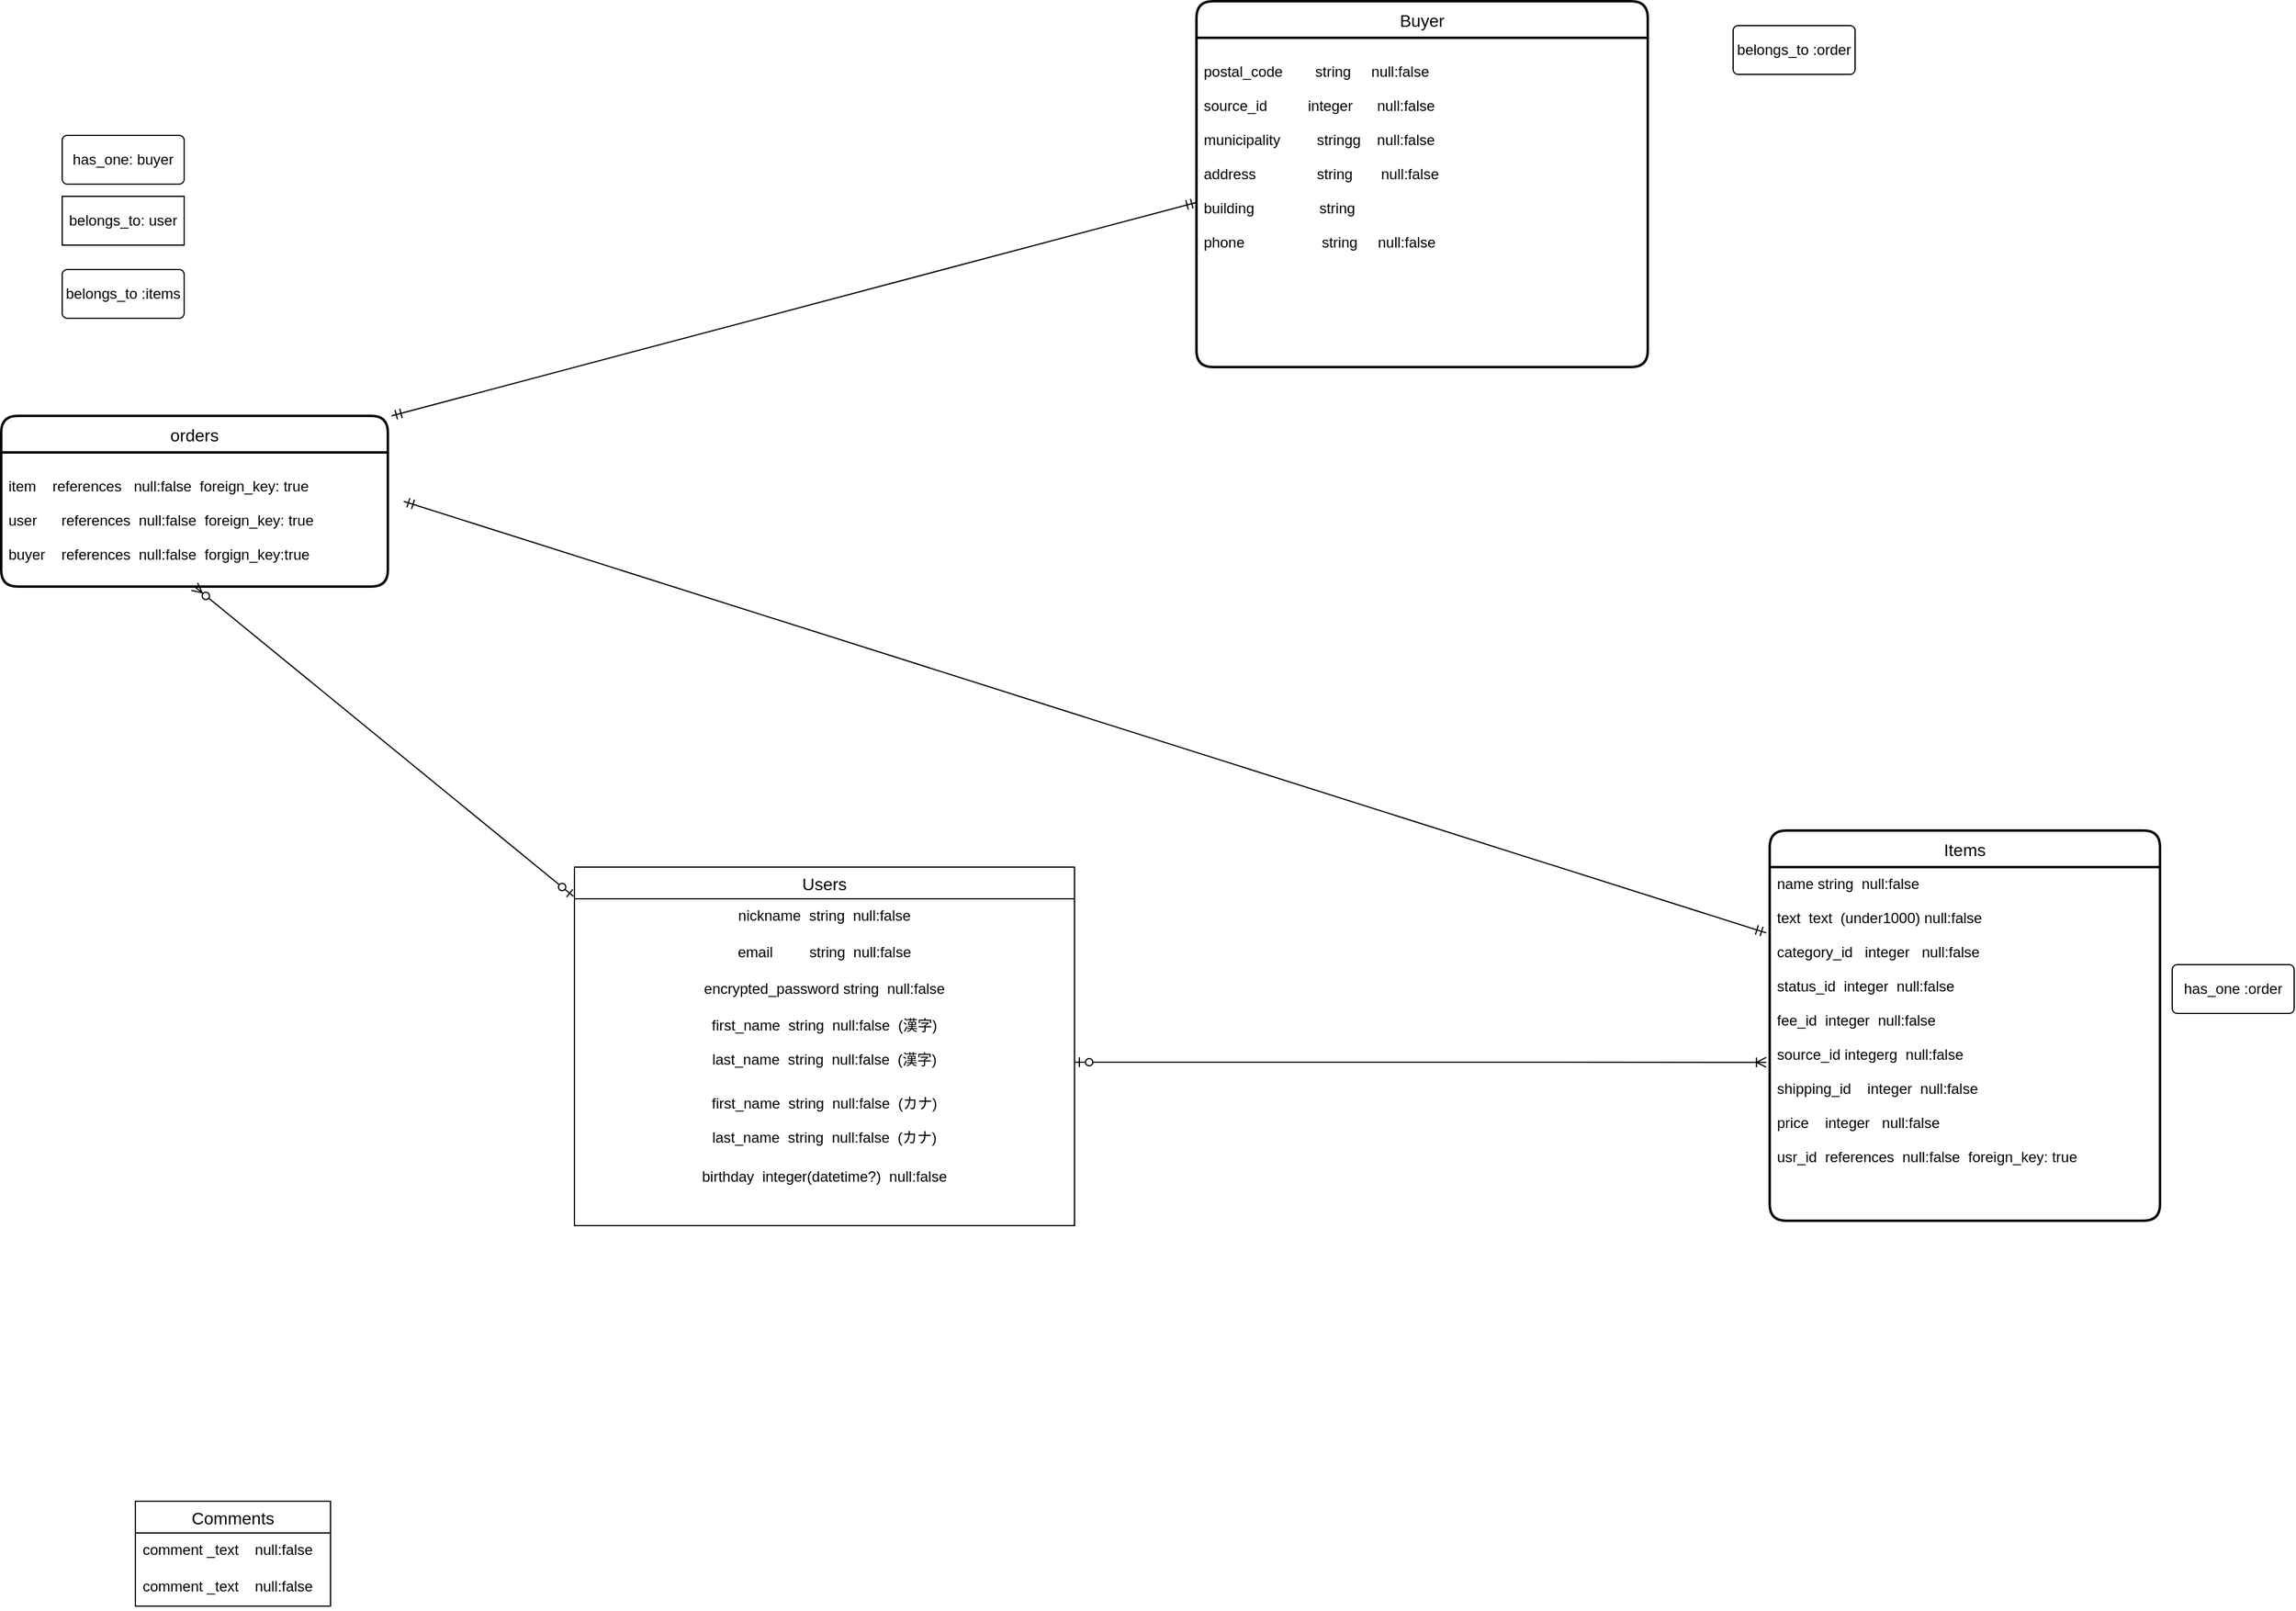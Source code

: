 <mxfile version="13.6.5">
    <diagram id="6sOw9x7CiEr7s7SWxQgY" name="ページ1">
        <mxGraphModel dx="4897" dy="3968" grid="1" gridSize="10" guides="1" tooltips="1" connect="1" arrows="1" fold="1" page="1" pageScale="1" pageWidth="827" pageHeight="1169" math="0" shadow="0">
            <root>
                <mxCell id="0"/>
                <mxCell id="1" parent="0"/>
                <mxCell id="45" value="Comments" style="swimlane;fontStyle=0;childLayout=stackLayout;horizontal=1;startSize=26;horizontalStack=0;resizeParent=1;resizeParentMax=0;resizeLast=0;collapsible=1;marginBottom=0;align=center;fontSize=14;" parent="1" vertex="1">
                    <mxGeometry x="-2050" y="-460" width="160" height="86" as="geometry"/>
                </mxCell>
                <mxCell id="71" value="comment _text    null:false" style="text;strokeColor=none;fillColor=none;spacingLeft=4;spacingRight=4;overflow=hidden;rotatable=0;points=[[0,0.5],[1,0.5]];portConstraint=eastwest;fontSize=12;" parent="45" vertex="1">
                    <mxGeometry y="26" width="160" height="30" as="geometry"/>
                </mxCell>
                <mxCell id="48" value="comment _text    null:false" style="text;strokeColor=none;fillColor=none;spacingLeft=4;spacingRight=4;overflow=hidden;rotatable=0;points=[[0,0.5],[1,0.5]];portConstraint=eastwest;fontSize=12;" parent="45" vertex="1">
                    <mxGeometry y="56" width="160" height="30" as="geometry"/>
                </mxCell>
                <mxCell id="89" value="" style="edgeStyle=entityRelationEdgeStyle;fontSize=12;html=1;endArrow=ERoneToMany;startArrow=ERzeroToOne;entryX=-0.009;entryY=0.552;entryDx=0;entryDy=0;entryPerimeter=0;" parent="1" target="44" edge="1">
                    <mxGeometry width="100" height="100" relative="1" as="geometry">
                        <mxPoint x="-1280" y="-820" as="sourcePoint"/>
                        <mxPoint x="-1180" y="-920" as="targetPoint"/>
                    </mxGeometry>
                </mxCell>
                <mxCell id="15" value="Users" style="swimlane;fontStyle=0;childLayout=stackLayout;horizontal=1;startSize=26;horizontalStack=0;resizeParent=1;resizeParentMax=0;resizeLast=0;collapsible=1;marginBottom=0;align=center;fontSize=14;" parent="1" vertex="1">
                    <mxGeometry x="-1690" y="-980" width="410" height="294" as="geometry"/>
                </mxCell>
                <mxCell id="17" value="nickname  string  null:false" style="text;strokeColor=none;fillColor=none;spacingLeft=4;spacingRight=4;overflow=hidden;rotatable=0;points=[[0,0.5],[1,0.5]];portConstraint=eastwest;fontSize=12;align=center;fontStyle=0;labelBorderColor=none;" parent="15" vertex="1">
                    <mxGeometry y="26" width="410" height="30" as="geometry"/>
                </mxCell>
                <mxCell id="16" value="email         string  null:false" style="text;strokeColor=none;fillColor=none;spacingLeft=4;spacingRight=4;overflow=hidden;rotatable=0;points=[[0,0.5],[1,0.5]];portConstraint=eastwest;fontSize=12;align=center;fontStyle=0" parent="15" vertex="1">
                    <mxGeometry y="56" width="410" height="30" as="geometry"/>
                </mxCell>
                <mxCell id="20" value="encrypted_password string  null:false" style="text;strokeColor=none;fillColor=none;spacingLeft=4;spacingRight=4;overflow=hidden;rotatable=0;points=[[0,0.5],[1,0.5]];portConstraint=eastwest;fontSize=12;align=center;" parent="15" vertex="1">
                    <mxGeometry y="86" width="410" height="30" as="geometry"/>
                </mxCell>
                <mxCell id="21" value="first_name  string  null:false  (漢字)&#10;&#10;last_name  string  null:false  (漢字)&#10;&#10;" style="text;strokeColor=none;fillColor=none;spacingLeft=4;spacingRight=4;overflow=hidden;rotatable=0;points=[[0,0.5],[1,0.5]];portConstraint=eastwest;fontSize=12;align=center;" parent="15" vertex="1">
                    <mxGeometry y="116" width="410" height="64" as="geometry"/>
                </mxCell>
                <mxCell id="22" value="first_name  string  null:false  (カナ)&#10;&#10;last_name  string  null:false  (カナ)" style="text;strokeColor=none;fillColor=none;spacingLeft=4;spacingRight=4;overflow=hidden;rotatable=0;points=[[0,0.5],[1,0.5]];portConstraint=eastwest;fontSize=12;align=center;" parent="15" vertex="1">
                    <mxGeometry y="180" width="410" height="60" as="geometry"/>
                </mxCell>
                <mxCell id="23" value="birthday  integer(datetime?)  null:false" style="text;strokeColor=none;fillColor=none;spacingLeft=4;spacingRight=4;overflow=hidden;rotatable=0;points=[[0,0.5],[1,0.5]];portConstraint=eastwest;fontSize=12;align=center;" parent="15" vertex="1">
                    <mxGeometry y="240" width="410" height="54" as="geometry"/>
                </mxCell>
                <mxCell id="43" value="Items" style="swimlane;childLayout=stackLayout;horizontal=1;startSize=30;horizontalStack=0;rounded=1;fontSize=14;fontStyle=0;strokeWidth=2;resizeParent=0;resizeLast=1;shadow=0;dashed=0;align=center;" parent="1" vertex="1">
                    <mxGeometry x="-710" y="-1010" width="320" height="320" as="geometry"/>
                </mxCell>
                <mxCell id="44" value="name string  null:false&#10;&#10;text  text  (under1000) null:false&#10;&#10;category_id   integer   null:false&#10;&#10;status_id  integer  null:false&#10;&#10;fee_id  integer  null:false&#10;&#10;source_id integerg  null:false&#10;&#10;shipping_id    integer  null:false&#10;&#10;price    integer   null:false&#10;&#10;usr_id  references  null:false  foreign_key: true" style="align=left;strokeColor=none;fillColor=none;spacingLeft=4;fontSize=12;verticalAlign=top;resizable=0;rotatable=0;part=1;" parent="43" vertex="1">
                    <mxGeometry y="30" width="320" height="290" as="geometry"/>
                </mxCell>
                <mxCell id="83" style="edgeStyle=orthogonalEdgeStyle;rounded=0;orthogonalLoop=1;jettySize=auto;html=1;exitX=0.5;exitY=1;exitDx=0;exitDy=0;" parent="43" source="44" target="44" edge="1">
                    <mxGeometry relative="1" as="geometry"/>
                </mxCell>
                <mxCell id="108" value="belongs_to: user" style="whiteSpace=wrap;html=1;align=center;" parent="1" vertex="1">
                    <mxGeometry x="-2110" y="-1530" width="100" height="40" as="geometry"/>
                </mxCell>
                <mxCell id="109" value="belongs_to :items" style="rounded=1;arcSize=10;whiteSpace=wrap;html=1;align=center;" vertex="1" parent="1">
                    <mxGeometry x="-2110" y="-1470" width="100" height="40" as="geometry"/>
                </mxCell>
                <mxCell id="110" value="belongs_to :order" style="rounded=1;arcSize=10;whiteSpace=wrap;html=1;align=center;" vertex="1" parent="1">
                    <mxGeometry x="-740" y="-1670" width="100" height="40" as="geometry"/>
                </mxCell>
                <mxCell id="113" value="" style="fontSize=12;html=1;endArrow=ERmandOne;startArrow=ERmandOne;exitX=-0.009;exitY=0.186;exitDx=0;exitDy=0;entryX=1;entryY=1;entryDx=0;entryDy=0;exitPerimeter=0;" edge="1" parent="1" source="44">
                    <mxGeometry width="100" height="100" relative="1" as="geometry">
                        <mxPoint x="-1219.99" y="-1490.0" as="sourcePoint"/>
                        <mxPoint x="-1830" y="-1279.89" as="targetPoint"/>
                    </mxGeometry>
                </mxCell>
                <mxCell id="114" value="has_one :order" style="rounded=1;arcSize=10;whiteSpace=wrap;html=1;align=center;" vertex="1" parent="1">
                    <mxGeometry x="-380" y="-900" width="100" height="40" as="geometry"/>
                </mxCell>
                <mxCell id="62" value="Buyer" style="swimlane;childLayout=stackLayout;horizontal=1;startSize=30;horizontalStack=0;rounded=1;fontSize=14;fontStyle=0;strokeWidth=2;resizeParent=0;resizeLast=1;shadow=0;dashed=0;align=center;" parent="1" vertex="1">
                    <mxGeometry x="-1180" y="-1690" width="370" height="300" as="geometry"/>
                </mxCell>
                <mxCell id="63" value="&#10;postal_code        string     null:false&#10;&#10;source_id          integer      null:false&#10;&#10;municipality         stringg    null:false&#10;&#10;address               string       null:false&#10;&#10;building                string&#10;&#10;phone                   string     null:false&#10;" style="align=left;strokeColor=none;fillColor=none;spacingLeft=4;fontSize=12;verticalAlign=top;resizable=0;rotatable=0;part=1;" parent="62" vertex="1">
                    <mxGeometry y="30" width="370" height="270" as="geometry"/>
                </mxCell>
                <mxCell id="100" value="orders" style="swimlane;childLayout=stackLayout;horizontal=1;startSize=30;horizontalStack=0;rounded=1;fontSize=14;fontStyle=0;strokeWidth=2;resizeParent=0;resizeLast=1;shadow=0;dashed=0;align=center;" parent="1" vertex="1">
                    <mxGeometry x="-2160" y="-1350" width="317" height="140" as="geometry"/>
                </mxCell>
                <mxCell id="101" value="&#10;item    references   null:false  foreign_key: true&#10;&#10;user      references  null:false  foreign_key: true    &#10;&#10;buyer    references  null:false  forgign_key:true" style="align=left;strokeColor=none;fillColor=none;spacingLeft=4;fontSize=12;verticalAlign=top;resizable=0;rotatable=0;part=1;" parent="100" vertex="1">
                    <mxGeometry y="30" width="317" height="110" as="geometry"/>
                </mxCell>
                <mxCell id="117" value="" style="fontSize=12;html=1;endArrow=ERmandOne;startArrow=ERmandOne;entryX=0;entryY=0.5;entryDx=0;entryDy=0;" edge="1" parent="1" target="63">
                    <mxGeometry width="100" height="100" relative="1" as="geometry">
                        <mxPoint x="-1840" y="-1350" as="sourcePoint"/>
                        <mxPoint x="-1300" y="-1520" as="targetPoint"/>
                    </mxGeometry>
                </mxCell>
                <mxCell id="118" value="has_one: buyer" style="rounded=1;arcSize=10;whiteSpace=wrap;html=1;align=center;" vertex="1" parent="1">
                    <mxGeometry x="-2110" y="-1580" width="100" height="40" as="geometry"/>
                </mxCell>
                <mxCell id="119" value="" style="fontSize=12;html=1;endArrow=ERzeroToMany;startArrow=ERzeroToOne;entryX=0.5;entryY=1;entryDx=0;entryDy=0;exitX=-0.002;exitY=-0.067;exitDx=0;exitDy=0;exitPerimeter=0;" edge="1" parent="1" source="17" target="101">
                    <mxGeometry width="100" height="100" relative="1" as="geometry">
                        <mxPoint x="-1700" y="-980" as="sourcePoint"/>
                        <mxPoint x="-1600" y="-1080" as="targetPoint"/>
                    </mxGeometry>
                </mxCell>
            </root>
        </mxGraphModel>
    </diagram>
</mxfile>